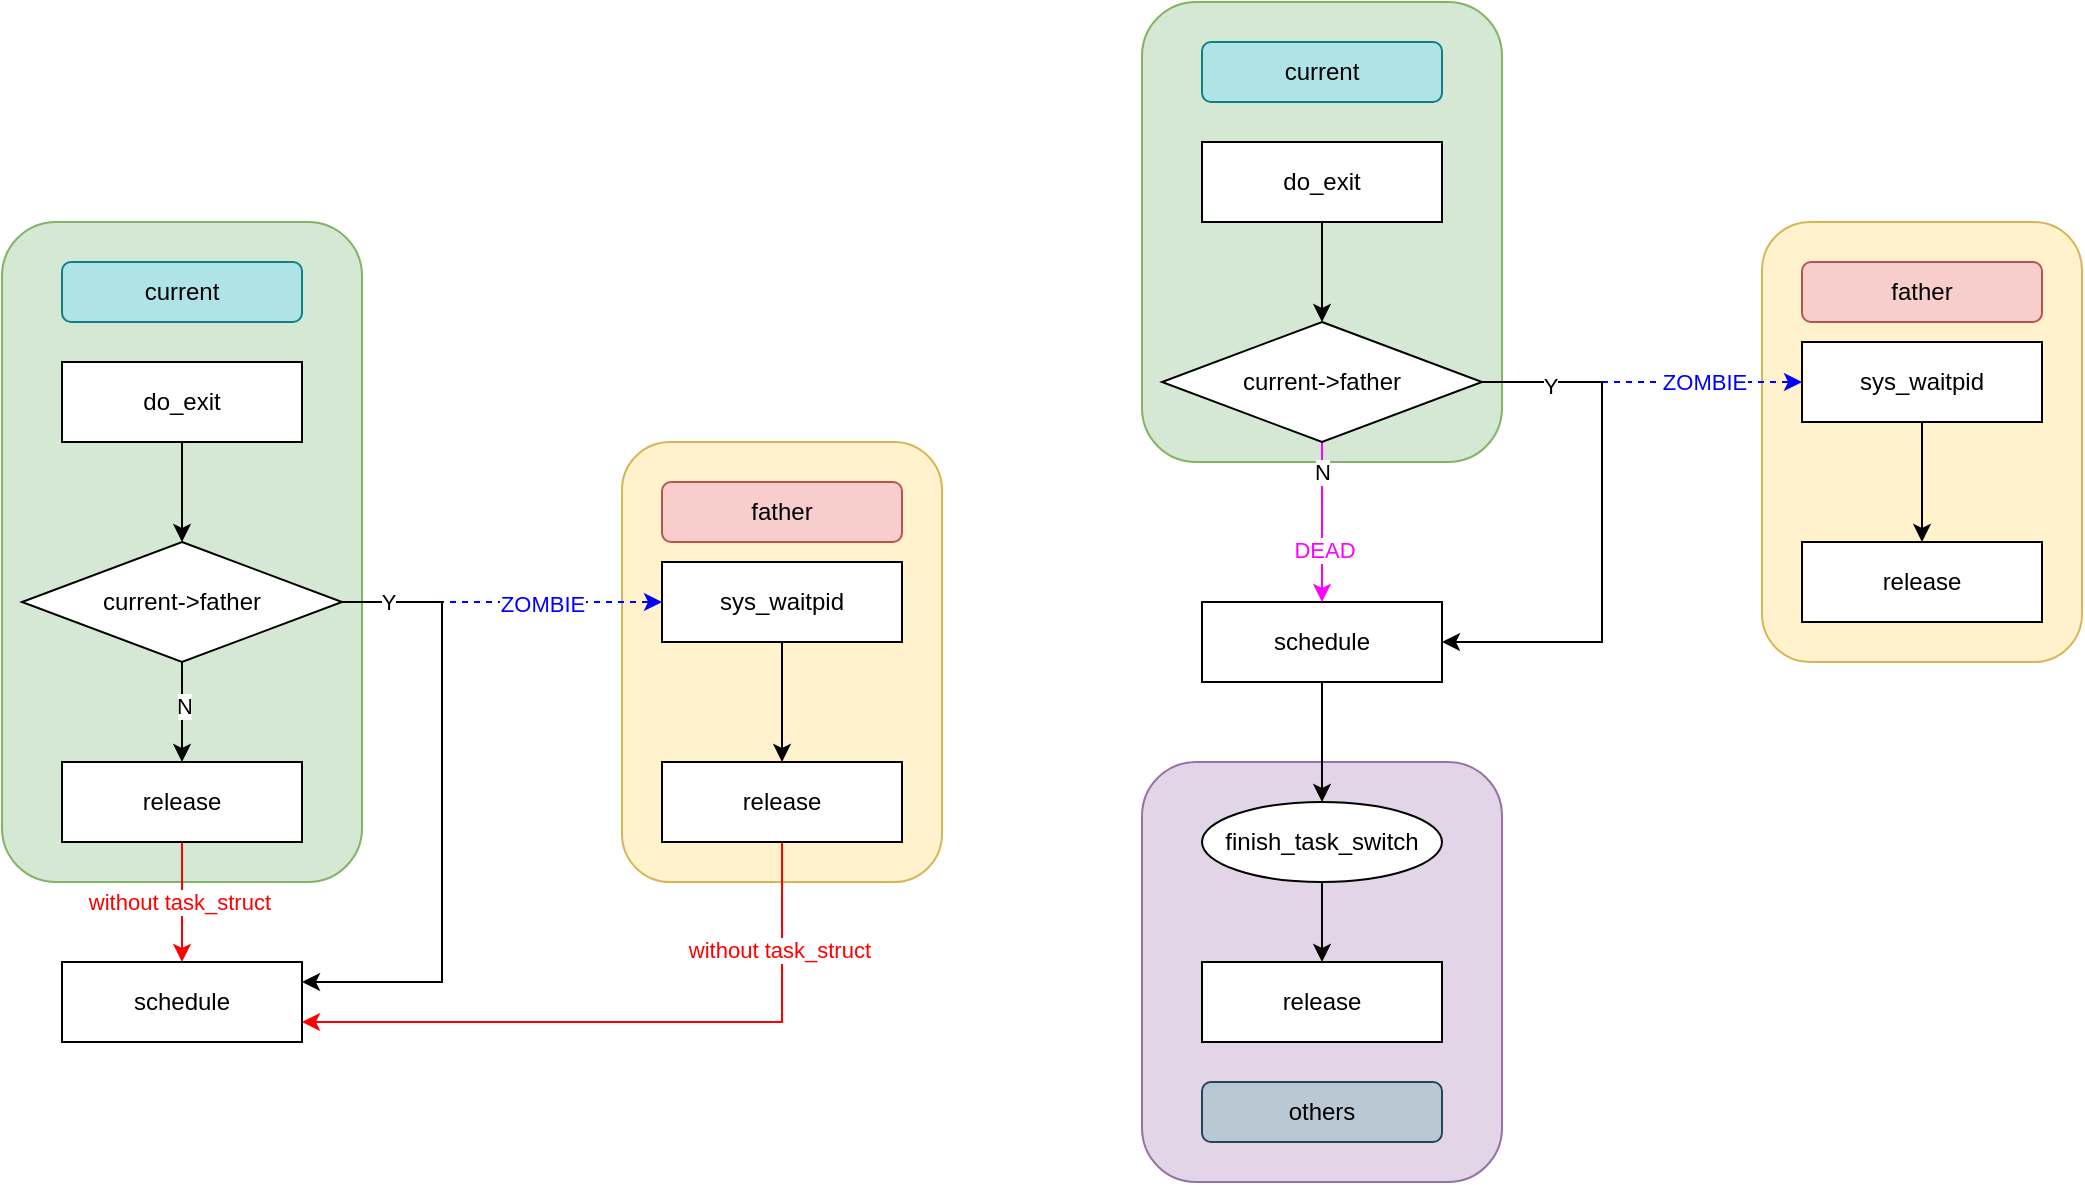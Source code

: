 <mxfile version="24.2.5" type="device">
  <diagram name="第 1 页" id="BL3kUPIIXOaZCsNuidUX">
    <mxGraphModel dx="1326" dy="2344" grid="1" gridSize="10" guides="1" tooltips="1" connect="1" arrows="1" fold="1" page="1" pageScale="1" pageWidth="827" pageHeight="1169" math="0" shadow="0">
      <root>
        <mxCell id="0" />
        <mxCell id="1" parent="0" />
        <mxCell id="5EsewTRmIhRO6SJT5q5--58" value="" style="rounded=1;whiteSpace=wrap;html=1;fillColor=#e1d5e7;strokeColor=#9673a6;" parent="1" vertex="1">
          <mxGeometry x="740" y="-250" width="180" height="210" as="geometry" />
        </mxCell>
        <mxCell id="5EsewTRmIhRO6SJT5q5--59" value="others" style="rounded=1;whiteSpace=wrap;html=1;fillColor=#bac8d3;strokeColor=#23445d;" parent="1" vertex="1">
          <mxGeometry x="770" y="-90" width="120" height="30" as="geometry" />
        </mxCell>
        <mxCell id="5EsewTRmIhRO6SJT5q5--52" value="" style="rounded=1;whiteSpace=wrap;html=1;fillColor=#d5e8d4;strokeColor=#82b366;" parent="1" vertex="1">
          <mxGeometry x="740" y="-630" width="180" height="230" as="geometry" />
        </mxCell>
        <mxCell id="5EsewTRmIhRO6SJT5q5--53" value="current" style="rounded=1;whiteSpace=wrap;html=1;fillColor=#b0e3e6;strokeColor=#0e8088;" parent="1" vertex="1">
          <mxGeometry x="770" y="-610" width="120" height="30" as="geometry" />
        </mxCell>
        <mxCell id="5EsewTRmIhRO6SJT5q5--47" value="" style="rounded=1;whiteSpace=wrap;html=1;fillColor=#fff2cc;strokeColor=#d6b656;" parent="1" vertex="1">
          <mxGeometry x="1050" y="-520" width="160" height="220" as="geometry" />
        </mxCell>
        <mxCell id="5EsewTRmIhRO6SJT5q5--34" value="" style="rounded=1;whiteSpace=wrap;html=1;fillColor=#fff2cc;strokeColor=#d6b656;" parent="1" vertex="1">
          <mxGeometry x="480" y="-410" width="160" height="220" as="geometry" />
        </mxCell>
        <mxCell id="5EsewTRmIhRO6SJT5q5--32" value="" style="rounded=1;whiteSpace=wrap;html=1;fillColor=#d5e8d4;strokeColor=#82b366;" parent="1" vertex="1">
          <mxGeometry x="170" y="-520" width="180" height="330" as="geometry" />
        </mxCell>
        <mxCell id="5EsewTRmIhRO6SJT5q5--16" style="edgeStyle=orthogonalEdgeStyle;rounded=0;orthogonalLoop=1;jettySize=auto;html=1;exitX=0.5;exitY=1;exitDx=0;exitDy=0;entryX=0.5;entryY=0;entryDx=0;entryDy=0;" parent="1" source="5EsewTRmIhRO6SJT5q5--1" target="5EsewTRmIhRO6SJT5q5--5" edge="1">
          <mxGeometry relative="1" as="geometry" />
        </mxCell>
        <mxCell id="5EsewTRmIhRO6SJT5q5--1" value="do_exit" style="rounded=0;whiteSpace=wrap;html=1;" parent="1" vertex="1">
          <mxGeometry x="200" y="-450" width="120" height="40" as="geometry" />
        </mxCell>
        <mxCell id="5EsewTRmIhRO6SJT5q5--14" style="edgeStyle=orthogonalEdgeStyle;rounded=0;orthogonalLoop=1;jettySize=auto;html=1;exitX=0.5;exitY=1;exitDx=0;exitDy=0;entryX=0.5;entryY=0;entryDx=0;entryDy=0;" parent="1" source="5EsewTRmIhRO6SJT5q5--2" target="5EsewTRmIhRO6SJT5q5--13" edge="1">
          <mxGeometry relative="1" as="geometry" />
        </mxCell>
        <mxCell id="5EsewTRmIhRO6SJT5q5--2" value="sys_waitpid" style="rounded=0;whiteSpace=wrap;html=1;" parent="1" vertex="1">
          <mxGeometry x="500" y="-350" width="120" height="40" as="geometry" />
        </mxCell>
        <mxCell id="5EsewTRmIhRO6SJT5q5--9" style="edgeStyle=orthogonalEdgeStyle;rounded=0;orthogonalLoop=1;jettySize=auto;html=1;exitX=0.5;exitY=1;exitDx=0;exitDy=0;strokeWidth=1;strokeColor=#ff0000;" parent="1" source="5EsewTRmIhRO6SJT5q5--3" target="5EsewTRmIhRO6SJT5q5--4" edge="1">
          <mxGeometry relative="1" as="geometry" />
        </mxCell>
        <mxCell id="5EsewTRmIhRO6SJT5q5--41" value="&lt;font color=&quot;#ff0000&quot;&gt;without task_struct&amp;nbsp;&lt;/font&gt;" style="edgeLabel;html=1;align=center;verticalAlign=middle;resizable=0;points=[];" parent="5EsewTRmIhRO6SJT5q5--9" vertex="1" connectable="0">
          <mxGeometry x="-0.067" relative="1" as="geometry">
            <mxPoint y="2" as="offset" />
          </mxGeometry>
        </mxCell>
        <mxCell id="5EsewTRmIhRO6SJT5q5--3" value="release" style="rounded=0;whiteSpace=wrap;html=1;" parent="1" vertex="1">
          <mxGeometry x="200" y="-250" width="120" height="40" as="geometry" />
        </mxCell>
        <mxCell id="5EsewTRmIhRO6SJT5q5--4" value="schedule" style="rounded=0;whiteSpace=wrap;html=1;" parent="1" vertex="1">
          <mxGeometry x="200" y="-150" width="120" height="40" as="geometry" />
        </mxCell>
        <mxCell id="5EsewTRmIhRO6SJT5q5--7" style="edgeStyle=orthogonalEdgeStyle;rounded=0;orthogonalLoop=1;jettySize=auto;html=1;exitX=0.5;exitY=1;exitDx=0;exitDy=0;entryX=0.5;entryY=0;entryDx=0;entryDy=0;" parent="1" source="5EsewTRmIhRO6SJT5q5--5" target="5EsewTRmIhRO6SJT5q5--3" edge="1">
          <mxGeometry relative="1" as="geometry" />
        </mxCell>
        <mxCell id="5EsewTRmIhRO6SJT5q5--11" value="N" style="edgeLabel;html=1;align=center;verticalAlign=middle;resizable=0;points=[];" parent="5EsewTRmIhRO6SJT5q5--7" vertex="1" connectable="0">
          <mxGeometry x="-0.12" y="1" relative="1" as="geometry">
            <mxPoint as="offset" />
          </mxGeometry>
        </mxCell>
        <mxCell id="5EsewTRmIhRO6SJT5q5--8" style="edgeStyle=orthogonalEdgeStyle;rounded=0;orthogonalLoop=1;jettySize=auto;html=1;exitX=1;exitY=0.5;exitDx=0;exitDy=0;entryX=0;entryY=0.5;entryDx=0;entryDy=0;dashed=1;strokeColor=#0000FF;" parent="1" source="5EsewTRmIhRO6SJT5q5--5" target="5EsewTRmIhRO6SJT5q5--2" edge="1">
          <mxGeometry relative="1" as="geometry" />
        </mxCell>
        <mxCell id="fIFGQOXY7mSVYcmpRcrS-1" value="&lt;span style=&quot;color: rgb(0, 0, 255);&quot;&gt;ZOMBIE&lt;/span&gt;" style="edgeLabel;html=1;align=center;verticalAlign=middle;resizable=0;points=[];" vertex="1" connectable="0" parent="5EsewTRmIhRO6SJT5q5--8">
          <mxGeometry x="0.25" y="-1" relative="1" as="geometry">
            <mxPoint as="offset" />
          </mxGeometry>
        </mxCell>
        <mxCell id="5EsewTRmIhRO6SJT5q5--10" style="edgeStyle=orthogonalEdgeStyle;rounded=0;orthogonalLoop=1;jettySize=auto;html=1;exitX=1;exitY=0.5;exitDx=0;exitDy=0;" parent="1" source="5EsewTRmIhRO6SJT5q5--5" edge="1">
          <mxGeometry relative="1" as="geometry">
            <mxPoint x="320" y="-140" as="targetPoint" />
            <Array as="points">
              <mxPoint x="390" y="-330" />
              <mxPoint x="390" y="-140" />
            </Array>
          </mxGeometry>
        </mxCell>
        <mxCell id="5EsewTRmIhRO6SJT5q5--12" value="Y" style="edgeLabel;html=1;align=center;verticalAlign=middle;resizable=0;points=[];" parent="5EsewTRmIhRO6SJT5q5--10" vertex="1" connectable="0">
          <mxGeometry x="-0.856" relative="1" as="geometry">
            <mxPoint as="offset" />
          </mxGeometry>
        </mxCell>
        <mxCell id="5EsewTRmIhRO6SJT5q5--5" value="current-&amp;gt;father" style="rhombus;whiteSpace=wrap;html=1;" parent="1" vertex="1">
          <mxGeometry x="180" y="-360" width="160" height="60" as="geometry" />
        </mxCell>
        <mxCell id="5EsewTRmIhRO6SJT5q5--15" style="edgeStyle=orthogonalEdgeStyle;rounded=0;orthogonalLoop=1;jettySize=auto;html=1;exitX=0.5;exitY=1;exitDx=0;exitDy=0;entryX=1;entryY=0.75;entryDx=0;entryDy=0;strokeColor=#ff0000;" parent="1" source="5EsewTRmIhRO6SJT5q5--13" target="5EsewTRmIhRO6SJT5q5--4" edge="1">
          <mxGeometry relative="1" as="geometry" />
        </mxCell>
        <mxCell id="5EsewTRmIhRO6SJT5q5--43" value="&lt;span style=&quot;color: rgb(255, 0, 0);&quot;&gt;without task_struct&amp;nbsp;&lt;/span&gt;" style="edgeLabel;html=1;align=center;verticalAlign=middle;resizable=0;points=[];" parent="5EsewTRmIhRO6SJT5q5--15" vertex="1" connectable="0">
          <mxGeometry x="-0.556" y="-2" relative="1" as="geometry">
            <mxPoint x="2" y="-20" as="offset" />
          </mxGeometry>
        </mxCell>
        <mxCell id="5EsewTRmIhRO6SJT5q5--13" value="release" style="rounded=0;whiteSpace=wrap;html=1;" parent="1" vertex="1">
          <mxGeometry x="500" y="-250" width="120" height="40" as="geometry" />
        </mxCell>
        <mxCell id="5EsewTRmIhRO6SJT5q5--38" style="edgeStyle=orthogonalEdgeStyle;rounded=0;orthogonalLoop=1;jettySize=auto;html=1;exitX=0.5;exitY=1;exitDx=0;exitDy=0;entryX=0.5;entryY=0;entryDx=0;entryDy=0;" parent="1" source="5EsewTRmIhRO6SJT5q5--18" target="5EsewTRmIhRO6SJT5q5--31" edge="1">
          <mxGeometry relative="1" as="geometry" />
        </mxCell>
        <mxCell id="5EsewTRmIhRO6SJT5q5--18" value="do_exit" style="rounded=0;whiteSpace=wrap;html=1;" parent="1" vertex="1">
          <mxGeometry x="770" y="-560" width="120" height="40" as="geometry" />
        </mxCell>
        <mxCell id="5EsewTRmIhRO6SJT5q5--50" style="edgeStyle=orthogonalEdgeStyle;rounded=0;orthogonalLoop=1;jettySize=auto;html=1;exitX=0.5;exitY=1;exitDx=0;exitDy=0;entryX=0.5;entryY=0;entryDx=0;entryDy=0;" parent="1" source="5EsewTRmIhRO6SJT5q5--20" target="5EsewTRmIhRO6SJT5q5--30" edge="1">
          <mxGeometry relative="1" as="geometry" />
        </mxCell>
        <mxCell id="5EsewTRmIhRO6SJT5q5--20" value="sys_waitpid" style="rounded=0;whiteSpace=wrap;html=1;" parent="1" vertex="1">
          <mxGeometry x="1070" y="-460" width="120" height="40" as="geometry" />
        </mxCell>
        <mxCell id="5EsewTRmIhRO6SJT5q5--56" style="edgeStyle=orthogonalEdgeStyle;rounded=0;orthogonalLoop=1;jettySize=auto;html=1;exitX=0.5;exitY=1;exitDx=0;exitDy=0;entryX=0.5;entryY=0;entryDx=0;entryDy=0;" parent="1" source="5EsewTRmIhRO6SJT5q5--23" target="5EsewTRmIhRO6SJT5q5--55" edge="1">
          <mxGeometry relative="1" as="geometry" />
        </mxCell>
        <mxCell id="5EsewTRmIhRO6SJT5q5--23" value="schedule" style="rounded=0;whiteSpace=wrap;html=1;" parent="1" vertex="1">
          <mxGeometry x="770" y="-330" width="120" height="40" as="geometry" />
        </mxCell>
        <mxCell id="5EsewTRmIhRO6SJT5q5--30" value="release" style="rounded=0;whiteSpace=wrap;html=1;" parent="1" vertex="1">
          <mxGeometry x="1070" y="-360" width="120" height="40" as="geometry" />
        </mxCell>
        <mxCell id="5EsewTRmIhRO6SJT5q5--39" style="edgeStyle=orthogonalEdgeStyle;rounded=0;orthogonalLoop=1;jettySize=auto;html=1;exitX=0.5;exitY=1;exitDx=0;exitDy=0;entryX=0.5;entryY=0;entryDx=0;entryDy=0;strokeColor=#ff02ff;" parent="1" source="5EsewTRmIhRO6SJT5q5--31" target="5EsewTRmIhRO6SJT5q5--23" edge="1">
          <mxGeometry relative="1" as="geometry" />
        </mxCell>
        <mxCell id="5EsewTRmIhRO6SJT5q5--40" value="N" style="edgeLabel;html=1;align=center;verticalAlign=middle;resizable=0;points=[];" parent="5EsewTRmIhRO6SJT5q5--39" vertex="1" connectable="0">
          <mxGeometry x="-0.629" relative="1" as="geometry">
            <mxPoint as="offset" />
          </mxGeometry>
        </mxCell>
        <mxCell id="5EsewTRmIhRO6SJT5q5--44" value="&lt;font color=&quot;#ff00ff&quot;&gt;DEAD&lt;/font&gt;" style="edgeLabel;html=1;align=center;verticalAlign=middle;resizable=0;points=[];" parent="5EsewTRmIhRO6SJT5q5--39" vertex="1" connectable="0">
          <mxGeometry x="0.343" y="1" relative="1" as="geometry">
            <mxPoint as="offset" />
          </mxGeometry>
        </mxCell>
        <mxCell id="5EsewTRmIhRO6SJT5q5--46" style="edgeStyle=orthogonalEdgeStyle;rounded=0;orthogonalLoop=1;jettySize=auto;html=1;exitX=1;exitY=0.5;exitDx=0;exitDy=0;entryX=0;entryY=0.5;entryDx=0;entryDy=0;dashed=1;strokeColor=#0000FF;" parent="1" source="5EsewTRmIhRO6SJT5q5--31" target="5EsewTRmIhRO6SJT5q5--20" edge="1">
          <mxGeometry relative="1" as="geometry" />
        </mxCell>
        <mxCell id="fIFGQOXY7mSVYcmpRcrS-2" value="&lt;span style=&quot;color: rgb(0, 0, 255);&quot;&gt;ZOMBIE&lt;/span&gt;" style="edgeLabel;html=1;align=center;verticalAlign=middle;resizable=0;points=[];" vertex="1" connectable="0" parent="5EsewTRmIhRO6SJT5q5--46">
          <mxGeometry x="-0.046" y="-1" relative="1" as="geometry">
            <mxPoint x="34" y="-1" as="offset" />
          </mxGeometry>
        </mxCell>
        <mxCell id="fIFGQOXY7mSVYcmpRcrS-4" style="edgeStyle=orthogonalEdgeStyle;rounded=0;orthogonalLoop=1;jettySize=auto;html=1;exitX=1;exitY=0.5;exitDx=0;exitDy=0;entryX=1;entryY=0.5;entryDx=0;entryDy=0;" edge="1" parent="1" source="5EsewTRmIhRO6SJT5q5--31" target="5EsewTRmIhRO6SJT5q5--23">
          <mxGeometry relative="1" as="geometry">
            <Array as="points">
              <mxPoint x="970" y="-440" />
              <mxPoint x="970" y="-310" />
            </Array>
          </mxGeometry>
        </mxCell>
        <mxCell id="fIFGQOXY7mSVYcmpRcrS-5" value="Y" style="edgeLabel;html=1;align=center;verticalAlign=middle;resizable=0;points=[];" vertex="1" connectable="0" parent="fIFGQOXY7mSVYcmpRcrS-4">
          <mxGeometry x="-0.748" y="-2" relative="1" as="geometry">
            <mxPoint as="offset" />
          </mxGeometry>
        </mxCell>
        <mxCell id="5EsewTRmIhRO6SJT5q5--31" value="current-&amp;gt;father" style="rhombus;whiteSpace=wrap;html=1;" parent="1" vertex="1">
          <mxGeometry x="750" y="-470" width="160" height="60" as="geometry" />
        </mxCell>
        <mxCell id="5EsewTRmIhRO6SJT5q5--33" value="current" style="rounded=1;whiteSpace=wrap;html=1;fillColor=#b0e3e6;strokeColor=#0e8088;" parent="1" vertex="1">
          <mxGeometry x="200" y="-500" width="120" height="30" as="geometry" />
        </mxCell>
        <mxCell id="5EsewTRmIhRO6SJT5q5--36" value="father" style="rounded=1;whiteSpace=wrap;html=1;fillColor=#f8cecc;strokeColor=#b85450;" parent="1" vertex="1">
          <mxGeometry x="500" y="-390" width="120" height="30" as="geometry" />
        </mxCell>
        <mxCell id="5EsewTRmIhRO6SJT5q5--48" value="father" style="rounded=1;whiteSpace=wrap;html=1;fillColor=#f8cecc;strokeColor=#b85450;" parent="1" vertex="1">
          <mxGeometry x="1070" y="-500" width="120" height="30" as="geometry" />
        </mxCell>
        <mxCell id="5EsewTRmIhRO6SJT5q5--54" value="release" style="rounded=0;whiteSpace=wrap;html=1;" parent="1" vertex="1">
          <mxGeometry x="770" y="-150" width="120" height="40" as="geometry" />
        </mxCell>
        <mxCell id="5EsewTRmIhRO6SJT5q5--57" style="edgeStyle=orthogonalEdgeStyle;rounded=0;orthogonalLoop=1;jettySize=auto;html=1;exitX=0.5;exitY=1;exitDx=0;exitDy=0;entryX=0.5;entryY=0;entryDx=0;entryDy=0;" parent="1" source="5EsewTRmIhRO6SJT5q5--55" target="5EsewTRmIhRO6SJT5q5--54" edge="1">
          <mxGeometry relative="1" as="geometry" />
        </mxCell>
        <mxCell id="5EsewTRmIhRO6SJT5q5--55" value="finish_task_switch" style="ellipse;whiteSpace=wrap;html=1;" parent="1" vertex="1">
          <mxGeometry x="770" y="-230" width="120" height="40" as="geometry" />
        </mxCell>
      </root>
    </mxGraphModel>
  </diagram>
</mxfile>
